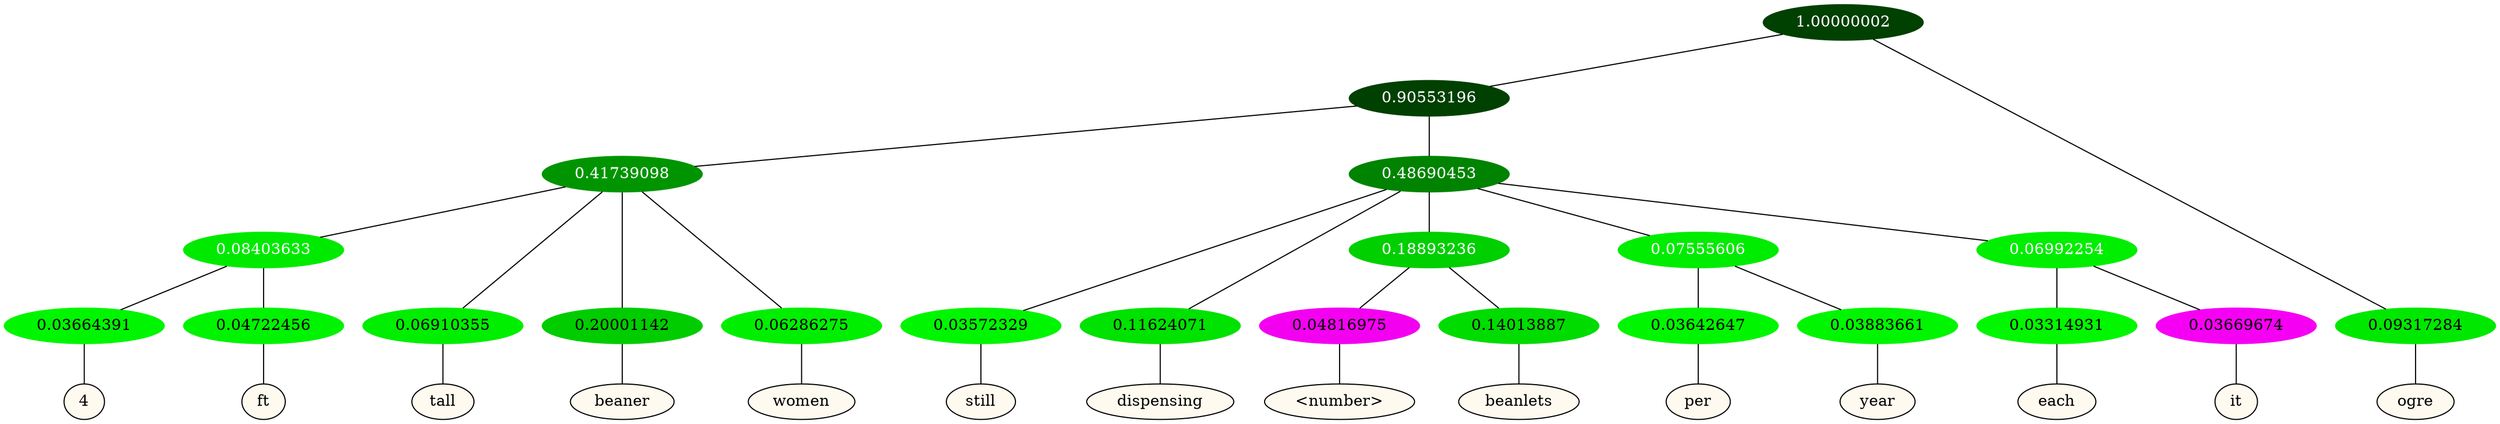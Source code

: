 graph {
	node [format=png height=0.15 nodesep=0.001 ordering=out overlap=prism overlap_scaling=0.01 ranksep=0.001 ratio=0.2 style=filled width=0.15]
	{
		rank=same
		a_w_14 [label=4 color=black fillcolor=floralwhite style="filled,solid"]
		a_w_15 [label=ft color=black fillcolor=floralwhite style="filled,solid"]
		a_w_6 [label=tall color=black fillcolor=floralwhite style="filled,solid"]
		a_w_7 [label=beaner color=black fillcolor=floralwhite style="filled,solid"]
		a_w_8 [label=women color=black fillcolor=floralwhite style="filled,solid"]
		a_w_9 [label=still color=black fillcolor=floralwhite style="filled,solid"]
		a_w_10 [label=dispensing color=black fillcolor=floralwhite style="filled,solid"]
		a_w_16 [label="\<number\>" color=black fillcolor=floralwhite style="filled,solid"]
		a_w_17 [label=beanlets color=black fillcolor=floralwhite style="filled,solid"]
		a_w_18 [label=per color=black fillcolor=floralwhite style="filled,solid"]
		a_w_19 [label=year color=black fillcolor=floralwhite style="filled,solid"]
		a_w_20 [label=each color=black fillcolor=floralwhite style="filled,solid"]
		a_w_21 [label=it color=black fillcolor=floralwhite style="filled,solid"]
		a_w_2 [label=ogre color=black fillcolor=floralwhite style="filled,solid"]
	}
	a_n_14 -- a_w_14
	a_n_15 -- a_w_15
	a_n_6 -- a_w_6
	a_n_7 -- a_w_7
	a_n_8 -- a_w_8
	a_n_9 -- a_w_9
	a_n_10 -- a_w_10
	a_n_16 -- a_w_16
	a_n_17 -- a_w_17
	a_n_18 -- a_w_18
	a_n_19 -- a_w_19
	a_n_20 -- a_w_20
	a_n_21 -- a_w_21
	a_n_2 -- a_w_2
	{
		rank=same
		a_n_14 [label=0.03664391 color="0.334 1.000 0.963" fontcolor=black]
		a_n_15 [label=0.04722456 color="0.334 1.000 0.953" fontcolor=black]
		a_n_6 [label=0.06910355 color="0.334 1.000 0.931" fontcolor=black]
		a_n_7 [label=0.20001142 color="0.334 1.000 0.800" fontcolor=black]
		a_n_8 [label=0.06286275 color="0.334 1.000 0.937" fontcolor=black]
		a_n_9 [label=0.03572329 color="0.334 1.000 0.964" fontcolor=black]
		a_n_10 [label=0.11624071 color="0.334 1.000 0.884" fontcolor=black]
		a_n_16 [label=0.04816975 color="0.835 1.000 0.952" fontcolor=black]
		a_n_17 [label=0.14013887 color="0.334 1.000 0.860" fontcolor=black]
		a_n_18 [label=0.03642647 color="0.334 1.000 0.964" fontcolor=black]
		a_n_19 [label=0.03883661 color="0.334 1.000 0.961" fontcolor=black]
		a_n_20 [label=0.03314931 color="0.334 1.000 0.967" fontcolor=black]
		a_n_21 [label=0.03669674 color="0.835 1.000 0.963" fontcolor=black]
		a_n_2 [label=0.09317284 color="0.334 1.000 0.907" fontcolor=black]
	}
	a_n_0 [label=1.00000002 color="0.334 1.000 0.250" fontcolor=grey99]
	a_n_1 [label=0.90553196 color="0.334 1.000 0.250" fontcolor=grey99]
	a_n_0 -- a_n_1
	a_n_0 -- a_n_2
	a_n_3 [label=0.41739098 color="0.334 1.000 0.583" fontcolor=grey99]
	a_n_1 -- a_n_3
	a_n_4 [label=0.48690453 color="0.334 1.000 0.513" fontcolor=grey99]
	a_n_1 -- a_n_4
	a_n_5 [label=0.08403633 color="0.334 1.000 0.916" fontcolor=grey99]
	a_n_3 -- a_n_5
	a_n_3 -- a_n_6
	a_n_3 -- a_n_7
	a_n_3 -- a_n_8
	a_n_4 -- a_n_9
	a_n_4 -- a_n_10
	a_n_11 [label=0.18893236 color="0.334 1.000 0.811" fontcolor=grey99]
	a_n_4 -- a_n_11
	a_n_12 [label=0.07555606 color="0.334 1.000 0.924" fontcolor=grey99]
	a_n_4 -- a_n_12
	a_n_13 [label=0.06992254 color="0.334 1.000 0.930" fontcolor=grey99]
	a_n_4 -- a_n_13
	a_n_5 -- a_n_14
	a_n_5 -- a_n_15
	a_n_11 -- a_n_16
	a_n_11 -- a_n_17
	a_n_12 -- a_n_18
	a_n_12 -- a_n_19
	a_n_13 -- a_n_20
	a_n_13 -- a_n_21
}
